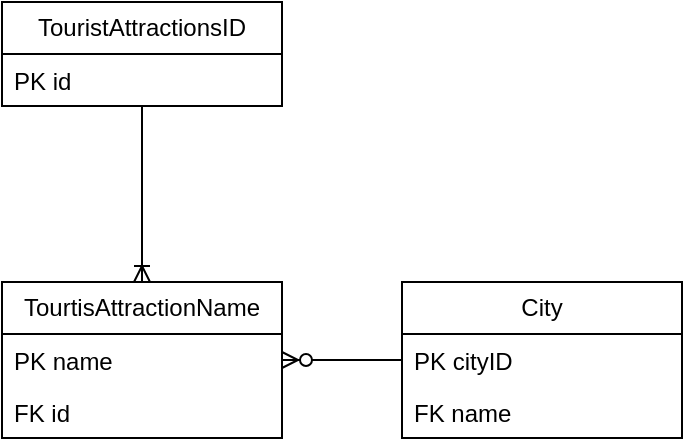 <mxfile version="24.0.2" type="device">
  <diagram name="Page-1" id="ATm-HPlIIA0TbflPeKjp">
    <mxGraphModel dx="794" dy="386" grid="1" gridSize="10" guides="1" tooltips="1" connect="1" arrows="1" fold="1" page="1" pageScale="1" pageWidth="850" pageHeight="1100" math="0" shadow="0">
      <root>
        <mxCell id="0" />
        <mxCell id="1" parent="0" />
        <mxCell id="UtcbRMP8nqXhqgQO_FN--3" value="TouristAttractionsID" style="swimlane;fontStyle=0;childLayout=stackLayout;horizontal=1;startSize=26;fillColor=none;horizontalStack=0;resizeParent=1;resizeParentMax=0;resizeLast=0;collapsible=1;marginBottom=0;whiteSpace=wrap;html=1;" vertex="1" parent="1">
          <mxGeometry x="300" y="60" width="140" height="52" as="geometry" />
        </mxCell>
        <mxCell id="UtcbRMP8nqXhqgQO_FN--4" value="PK id" style="text;strokeColor=none;fillColor=none;align=left;verticalAlign=top;spacingLeft=4;spacingRight=4;overflow=hidden;rotatable=0;points=[[0,0.5],[1,0.5]];portConstraint=eastwest;whiteSpace=wrap;html=1;" vertex="1" parent="UtcbRMP8nqXhqgQO_FN--3">
          <mxGeometry y="26" width="140" height="26" as="geometry" />
        </mxCell>
        <mxCell id="UtcbRMP8nqXhqgQO_FN--8" value="TourtisAttractionName" style="swimlane;fontStyle=0;childLayout=stackLayout;horizontal=1;startSize=26;fillColor=none;horizontalStack=0;resizeParent=1;resizeParentMax=0;resizeLast=0;collapsible=1;marginBottom=0;whiteSpace=wrap;html=1;" vertex="1" parent="1">
          <mxGeometry x="300" y="200" width="140" height="78" as="geometry" />
        </mxCell>
        <mxCell id="UtcbRMP8nqXhqgQO_FN--10" value="PK name" style="text;strokeColor=none;fillColor=none;align=left;verticalAlign=top;spacingLeft=4;spacingRight=4;overflow=hidden;rotatable=0;points=[[0,0.5],[1,0.5]];portConstraint=eastwest;whiteSpace=wrap;html=1;" vertex="1" parent="UtcbRMP8nqXhqgQO_FN--8">
          <mxGeometry y="26" width="140" height="26" as="geometry" />
        </mxCell>
        <mxCell id="UtcbRMP8nqXhqgQO_FN--11" value="FK id" style="text;strokeColor=none;fillColor=none;align=left;verticalAlign=top;spacingLeft=4;spacingRight=4;overflow=hidden;rotatable=0;points=[[0,0.5],[1,0.5]];portConstraint=eastwest;whiteSpace=wrap;html=1;" vertex="1" parent="UtcbRMP8nqXhqgQO_FN--8">
          <mxGeometry y="52" width="140" height="26" as="geometry" />
        </mxCell>
        <mxCell id="UtcbRMP8nqXhqgQO_FN--12" value="City" style="swimlane;fontStyle=0;childLayout=stackLayout;horizontal=1;startSize=26;fillColor=none;horizontalStack=0;resizeParent=1;resizeParentMax=0;resizeLast=0;collapsible=1;marginBottom=0;whiteSpace=wrap;html=1;" vertex="1" parent="1">
          <mxGeometry x="500" y="200" width="140" height="78" as="geometry" />
        </mxCell>
        <mxCell id="UtcbRMP8nqXhqgQO_FN--13" value="PK cityID" style="text;strokeColor=none;fillColor=none;align=left;verticalAlign=top;spacingLeft=4;spacingRight=4;overflow=hidden;rotatable=0;points=[[0,0.5],[1,0.5]];portConstraint=eastwest;whiteSpace=wrap;html=1;" vertex="1" parent="UtcbRMP8nqXhqgQO_FN--12">
          <mxGeometry y="26" width="140" height="26" as="geometry" />
        </mxCell>
        <mxCell id="UtcbRMP8nqXhqgQO_FN--14" value="FK name" style="text;strokeColor=none;fillColor=none;align=left;verticalAlign=top;spacingLeft=4;spacingRight=4;overflow=hidden;rotatable=0;points=[[0,0.5],[1,0.5]];portConstraint=eastwest;whiteSpace=wrap;html=1;" vertex="1" parent="UtcbRMP8nqXhqgQO_FN--12">
          <mxGeometry y="52" width="140" height="26" as="geometry" />
        </mxCell>
        <mxCell id="UtcbRMP8nqXhqgQO_FN--19" value="" style="edgeStyle=entityRelationEdgeStyle;fontSize=12;html=1;endArrow=ERzeroToMany;endFill=1;rounded=0;exitX=0;exitY=0.5;exitDx=0;exitDy=0;entryX=1;entryY=0.5;entryDx=0;entryDy=0;" edge="1" parent="1" source="UtcbRMP8nqXhqgQO_FN--13" target="UtcbRMP8nqXhqgQO_FN--10">
          <mxGeometry width="100" height="100" relative="1" as="geometry">
            <mxPoint x="375" y="220" as="sourcePoint" />
            <mxPoint x="475" y="120" as="targetPoint" />
          </mxGeometry>
        </mxCell>
        <mxCell id="UtcbRMP8nqXhqgQO_FN--21" value="" style="fontSize=12;html=1;endArrow=ERoneToMany;rounded=0;entryX=0.5;entryY=0;entryDx=0;entryDy=0;exitX=0.5;exitY=1;exitDx=0;exitDy=0;" edge="1" parent="1" source="UtcbRMP8nqXhqgQO_FN--3" target="UtcbRMP8nqXhqgQO_FN--8">
          <mxGeometry width="100" height="100" relative="1" as="geometry">
            <mxPoint x="520" y="60" as="sourcePoint" />
            <mxPoint x="520" y="178" as="targetPoint" />
          </mxGeometry>
        </mxCell>
      </root>
    </mxGraphModel>
  </diagram>
</mxfile>
